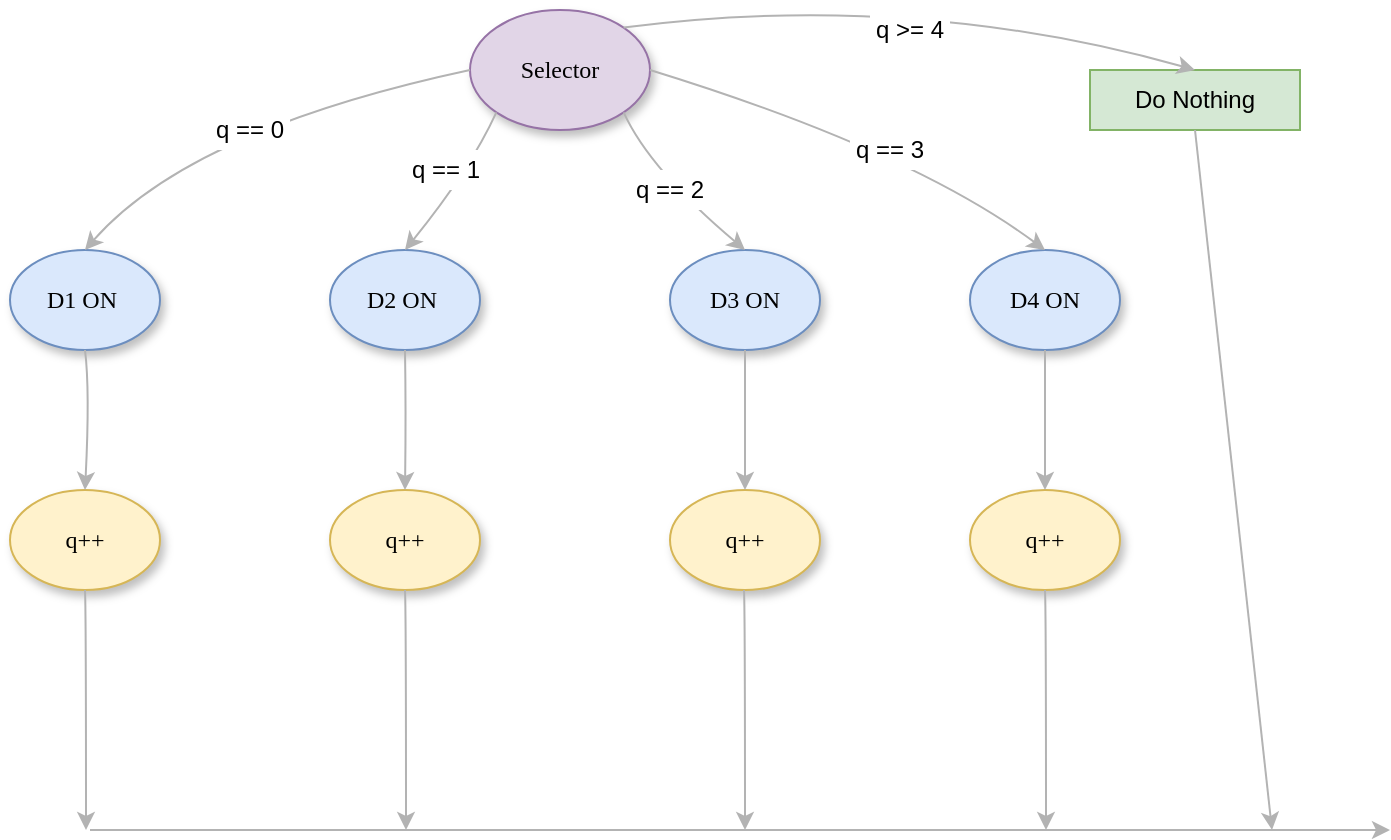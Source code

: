 <mxfile version="12.2.2" type="github" pages="1"><diagram name="Page-1" id="42789a77-a242-8287-6e28-9cd8cfd52e62"><mxGraphModel dx="531" dy="459" grid="1" gridSize="10" guides="1" tooltips="1" connect="1" arrows="1" fold="1" page="1" pageScale="1" pageWidth="1100" pageHeight="850" background="#ffffff" math="0" shadow="0"><root><mxCell id="0"/><mxCell id="1" parent="0"/><mxCell id="1ea317790d2ca983-1" value="Selector" style="ellipse;whiteSpace=wrap;html=1;rounded=0;shadow=1;comic=0;labelBackgroundColor=none;strokeWidth=1;fontFamily=Verdana;fontSize=12;align=center;fillColor=#e1d5e7;strokeColor=#9673a6;" parent="1" vertex="1"><mxGeometry x="450" y="80" width="90" height="60" as="geometry"/></mxCell><mxCell id="1ea317790d2ca983-2" value="D3 ON" style="ellipse;whiteSpace=wrap;html=1;rounded=0;shadow=1;comic=0;labelBackgroundColor=none;strokeWidth=1;fontFamily=Verdana;fontSize=12;align=center;fillColor=#dae8fc;strokeColor=#6c8ebf;" parent="1" vertex="1"><mxGeometry x="550" y="200" width="75" height="50" as="geometry"/></mxCell><mxCell id="1ea317790d2ca983-3" value="D4 ON" style="ellipse;whiteSpace=wrap;html=1;rounded=0;shadow=1;comic=0;labelBackgroundColor=none;strokeWidth=1;fontFamily=Verdana;fontSize=12;align=center;fillColor=#dae8fc;strokeColor=#6c8ebf;" parent="1" vertex="1"><mxGeometry x="700" y="200" width="75" height="50" as="geometry"/></mxCell><mxCell id="1ea317790d2ca983-4" value="q++" style="ellipse;whiteSpace=wrap;html=1;rounded=0;shadow=1;comic=0;labelBackgroundColor=none;strokeWidth=1;fontFamily=Verdana;fontSize=12;align=center;fillColor=#fff2cc;strokeColor=#d6b656;" parent="1" vertex="1"><mxGeometry x="700" y="320" width="75" height="50" as="geometry"/></mxCell><mxCell id="1ea317790d2ca983-6" value="q++" style="ellipse;whiteSpace=wrap;html=1;rounded=0;shadow=1;comic=0;labelBackgroundColor=none;strokeWidth=1;fontFamily=Verdana;fontSize=12;align=center;fillColor=#fff2cc;strokeColor=#d6b656;" parent="1" vertex="1"><mxGeometry x="550" y="320" width="75" height="50" as="geometry"/></mxCell><mxCell id="1ea317790d2ca983-7" value="D2 ON&amp;nbsp;" style="ellipse;whiteSpace=wrap;html=1;rounded=0;shadow=1;comic=0;labelBackgroundColor=none;strokeWidth=1;fontFamily=Verdana;fontSize=12;align=center;fillColor=#dae8fc;strokeColor=#6c8ebf;" parent="1" vertex="1"><mxGeometry x="380" y="200" width="75" height="50" as="geometry"/></mxCell><mxCell id="1ea317790d2ca983-9" value="D1 ON&amp;nbsp;" style="ellipse;whiteSpace=wrap;html=1;rounded=0;shadow=1;comic=0;labelBackgroundColor=none;strokeWidth=1;fontFamily=Verdana;fontSize=12;align=center;fillColor=#dae8fc;strokeColor=#6c8ebf;" parent="1" vertex="1"><mxGeometry x="220" y="200" width="75" height="50" as="geometry"/></mxCell><mxCell id="1ea317790d2ca983-11" value="q++" style="ellipse;whiteSpace=wrap;html=1;rounded=0;shadow=1;comic=0;labelBackgroundColor=none;strokeWidth=1;fontFamily=Verdana;fontSize=12;align=center;fillColor=#fff2cc;strokeColor=#d6b656;" parent="1" vertex="1"><mxGeometry x="220" y="320" width="75" height="50" as="geometry"/></mxCell><mxCell id="CroYp7Jw2T2yrP6EDmsM-1" value="q++" style="ellipse;whiteSpace=wrap;html=1;rounded=0;shadow=1;comic=0;labelBackgroundColor=none;strokeWidth=1;fontFamily=Verdana;fontSize=12;align=center;fillColor=#fff2cc;strokeColor=#d6b656;" vertex="1" parent="1"><mxGeometry x="380" y="320" width="75" height="50" as="geometry"/></mxCell><mxCell id="CroYp7Jw2T2yrP6EDmsM-2" value="Do Nothing" style="rounded=0;whiteSpace=wrap;html=1;fillColor=#d5e8d4;strokeColor=#82b366;" vertex="1" parent="1"><mxGeometry x="760" y="110" width="105" height="30" as="geometry"/></mxCell><mxCell id="CroYp7Jw2T2yrP6EDmsM-5" value="" style="curved=1;endArrow=classic;html=1;fontColor=#B3B3B3;entryX=0.5;entryY=0;entryDx=0;entryDy=0;exitX=0;exitY=0.5;exitDx=0;exitDy=0;strokeColor=#B3B3B3;" edge="1" parent="1" source="1ea317790d2ca983-1" target="1ea317790d2ca983-9"><mxGeometry width="50" height="50" relative="1" as="geometry"><mxPoint x="355" y="150" as="sourcePoint"/><mxPoint x="405" y="100" as="targetPoint"/><Array as="points"><mxPoint x="310" y="140"/></Array></mxGeometry></mxCell><mxCell id="CroYp7Jw2T2yrP6EDmsM-6" value="" style="curved=1;endArrow=classic;html=1;strokeColor=#B3B3B3;fontColor=#B3B3B3;exitX=0;exitY=1;exitDx=0;exitDy=0;entryX=0.5;entryY=0;entryDx=0;entryDy=0;" edge="1" parent="1" source="1ea317790d2ca983-1" target="1ea317790d2ca983-7"><mxGeometry width="50" height="50" relative="1" as="geometry"><mxPoint x="477.5" y="220" as="sourcePoint"/><mxPoint x="527.5" y="170" as="targetPoint"/><Array as="points"><mxPoint x="450" y="160"/></Array></mxGeometry></mxCell><mxCell id="CroYp7Jw2T2yrP6EDmsM-7" value="" style="curved=1;endArrow=classic;html=1;strokeColor=#B3B3B3;fontColor=#B3B3B3;exitX=1;exitY=1;exitDx=0;exitDy=0;entryX=0.5;entryY=0;entryDx=0;entryDy=0;" edge="1" parent="1" source="1ea317790d2ca983-1" target="1ea317790d2ca983-2"><mxGeometry width="50" height="50" relative="1" as="geometry"><mxPoint x="600" y="160" as="sourcePoint"/><mxPoint x="650" y="110" as="targetPoint"/><Array as="points"><mxPoint x="540" y="160"/></Array></mxGeometry></mxCell><mxCell id="CroYp7Jw2T2yrP6EDmsM-8" value="" style="curved=1;endArrow=classic;html=1;strokeColor=#B3B3B3;fontColor=#B3B3B3;exitX=1;exitY=0.5;exitDx=0;exitDy=0;entryX=0.5;entryY=0;entryDx=0;entryDy=0;" edge="1" parent="1" source="1ea317790d2ca983-1" target="1ea317790d2ca983-3"><mxGeometry width="50" height="50" relative="1" as="geometry"><mxPoint x="620" y="150" as="sourcePoint"/><mxPoint x="670" y="100" as="targetPoint"/><Array as="points"><mxPoint x="670" y="150"/></Array></mxGeometry></mxCell><mxCell id="CroYp7Jw2T2yrP6EDmsM-9" value="" style="curved=1;endArrow=classic;html=1;strokeColor=#B3B3B3;fontColor=#B3B3B3;exitX=1;exitY=0;exitDx=0;exitDy=0;entryX=0.5;entryY=0;entryDx=0;entryDy=0;" edge="1" parent="1" source="1ea317790d2ca983-1" target="CroYp7Jw2T2yrP6EDmsM-2"><mxGeometry width="50" height="50" relative="1" as="geometry"><mxPoint x="670" y="125" as="sourcePoint"/><mxPoint x="720" y="75" as="targetPoint"/><Array as="points"><mxPoint x="670" y="70"/></Array></mxGeometry></mxCell><mxCell id="CroYp7Jw2T2yrP6EDmsM-10" value="" style="curved=1;endArrow=classic;html=1;strokeColor=#B3B3B3;fontColor=#B3B3B3;entryX=0.5;entryY=0;entryDx=0;entryDy=0;exitX=0.5;exitY=1;exitDx=0;exitDy=0;" edge="1" parent="1" source="1ea317790d2ca983-9" target="1ea317790d2ca983-11"><mxGeometry width="50" height="50" relative="1" as="geometry"><mxPoint x="220" y="440" as="sourcePoint"/><mxPoint x="270" y="390" as="targetPoint"/><Array as="points"><mxPoint x="260" y="270"/></Array></mxGeometry></mxCell><mxCell id="CroYp7Jw2T2yrP6EDmsM-11" value="" style="curved=1;endArrow=classic;html=1;strokeColor=#B3B3B3;fontColor=#B3B3B3;exitX=0.5;exitY=1;exitDx=0;exitDy=0;entryX=0.5;entryY=0;entryDx=0;entryDy=0;" edge="1" parent="1" source="1ea317790d2ca983-7" target="CroYp7Jw2T2yrP6EDmsM-1"><mxGeometry width="50" height="50" relative="1" as="geometry"><mxPoint x="425" y="310" as="sourcePoint"/><mxPoint x="475" y="260" as="targetPoint"/><Array as="points"><mxPoint x="418" y="280"/></Array></mxGeometry></mxCell><mxCell id="CroYp7Jw2T2yrP6EDmsM-13" value="" style="curved=1;endArrow=classic;html=1;strokeColor=#B3B3B3;fontColor=#B3B3B3;exitX=0.5;exitY=1;exitDx=0;exitDy=0;entryX=0.5;entryY=0;entryDx=0;entryDy=0;" edge="1" parent="1" source="1ea317790d2ca983-2" target="1ea317790d2ca983-6"><mxGeometry width="50" height="50" relative="1" as="geometry"><mxPoint x="490" y="280" as="sourcePoint"/><mxPoint x="490" y="350" as="targetPoint"/><Array as="points"/></mxGeometry></mxCell><mxCell id="CroYp7Jw2T2yrP6EDmsM-14" value="" style="curved=1;endArrow=classic;html=1;strokeColor=#B3B3B3;fontColor=#B3B3B3;entryX=0.5;entryY=0;entryDx=0;entryDy=0;exitX=0.5;exitY=1;exitDx=0;exitDy=0;" edge="1" parent="1" source="1ea317790d2ca983-3" target="1ea317790d2ca983-4"><mxGeometry width="50" height="50" relative="1" as="geometry"><mxPoint x="750" y="270" as="sourcePoint"/><mxPoint x="780" y="350" as="targetPoint"/><Array as="points"/></mxGeometry></mxCell><mxCell id="CroYp7Jw2T2yrP6EDmsM-15" value="" style="curved=1;endArrow=classic;html=1;strokeColor=#B3B3B3;fontColor=#B3B3B3;exitX=0.5;exitY=1;exitDx=0;exitDy=0;" edge="1" parent="1" source="1ea317790d2ca983-11"><mxGeometry width="50" height="50" relative="1" as="geometry"><mxPoint x="240" y="440" as="sourcePoint"/><mxPoint x="258" y="490" as="targetPoint"/><Array as="points"><mxPoint x="258" y="380"/></Array></mxGeometry></mxCell><mxCell id="CroYp7Jw2T2yrP6EDmsM-16" value="" style="curved=1;endArrow=classic;html=1;strokeColor=#B3B3B3;fontColor=#B3B3B3;exitX=0.5;exitY=1;exitDx=0;exitDy=0;" edge="1" parent="1"><mxGeometry width="50" height="50" relative="1" as="geometry"><mxPoint x="417.5" y="370" as="sourcePoint"/><mxPoint x="418" y="490" as="targetPoint"/><Array as="points"><mxPoint x="418" y="380"/></Array></mxGeometry></mxCell><mxCell id="CroYp7Jw2T2yrP6EDmsM-17" value="" style="curved=1;endArrow=classic;html=1;strokeColor=#B3B3B3;fontColor=#B3B3B3;exitX=0.5;exitY=1;exitDx=0;exitDy=0;" edge="1" parent="1"><mxGeometry width="50" height="50" relative="1" as="geometry"><mxPoint x="587" y="370" as="sourcePoint"/><mxPoint x="587.5" y="490" as="targetPoint"/><Array as="points"><mxPoint x="587.5" y="380"/></Array></mxGeometry></mxCell><mxCell id="CroYp7Jw2T2yrP6EDmsM-18" value="" style="curved=1;endArrow=classic;html=1;strokeColor=#B3B3B3;fontColor=#B3B3B3;exitX=0.5;exitY=1;exitDx=0;exitDy=0;" edge="1" parent="1"><mxGeometry width="50" height="50" relative="1" as="geometry"><mxPoint x="737.5" y="370" as="sourcePoint"/><mxPoint x="738" y="490" as="targetPoint"/><Array as="points"><mxPoint x="738" y="380"/></Array></mxGeometry></mxCell><mxCell id="CroYp7Jw2T2yrP6EDmsM-19" value="" style="curved=1;endArrow=classic;html=1;strokeColor=#B3B3B3;fontColor=#B3B3B3;exitX=0.5;exitY=1;exitDx=0;exitDy=0;" edge="1" parent="1" source="CroYp7Jw2T2yrP6EDmsM-2"><mxGeometry width="50" height="50" relative="1" as="geometry"><mxPoint x="850" y="360" as="sourcePoint"/><mxPoint x="851" y="490" as="targetPoint"/><Array as="points"/></mxGeometry></mxCell><mxCell id="CroYp7Jw2T2yrP6EDmsM-20" value="" style="curved=1;endArrow=classic;html=1;strokeColor=#B3B3B3;fontColor=#B3B3B3;" edge="1" parent="1"><mxGeometry width="50" height="50" relative="1" as="geometry"><mxPoint x="260" y="490" as="sourcePoint"/><mxPoint x="910" y="490" as="targetPoint"/><Array as="points"><mxPoint x="590" y="490"/></Array></mxGeometry></mxCell><mxCell id="CroYp7Jw2T2yrP6EDmsM-21" value="q == 0" style="text;html=1;strokeColor=none;fillColor=#ffffff;align=center;verticalAlign=middle;whiteSpace=wrap;rounded=0;fontColor=#000000;" vertex="1" parent="1"><mxGeometry x="320" y="130" width="40" height="20" as="geometry"/></mxCell><mxCell id="CroYp7Jw2T2yrP6EDmsM-23" value="q == 1" style="text;html=1;strokeColor=none;fillColor=#ffffff;align=center;verticalAlign=middle;whiteSpace=wrap;rounded=0;fontColor=#000000;" vertex="1" parent="1"><mxGeometry x="417.5" y="150" width="40" height="20" as="geometry"/></mxCell><mxCell id="CroYp7Jw2T2yrP6EDmsM-27" value="q == 2" style="text;html=1;strokeColor=none;fillColor=#ffffff;align=center;verticalAlign=middle;whiteSpace=wrap;rounded=0;fontColor=#000000;" vertex="1" parent="1"><mxGeometry x="530" y="160" width="40" height="20" as="geometry"/></mxCell><mxCell id="CroYp7Jw2T2yrP6EDmsM-28" value="q == 3" style="text;html=1;strokeColor=none;fillColor=#ffffff;align=center;verticalAlign=middle;whiteSpace=wrap;rounded=0;fontColor=#000000;" vertex="1" parent="1"><mxGeometry x="640" y="140" width="40" height="20" as="geometry"/></mxCell><mxCell id="CroYp7Jw2T2yrP6EDmsM-30" value="q &amp;gt;= 4" style="text;html=1;strokeColor=none;fillColor=#ffffff;align=center;verticalAlign=middle;whiteSpace=wrap;rounded=0;fontColor=#000000;" vertex="1" parent="1"><mxGeometry x="650" y="80" width="40" height="20" as="geometry"/></mxCell></root></mxGraphModel></diagram></mxfile>